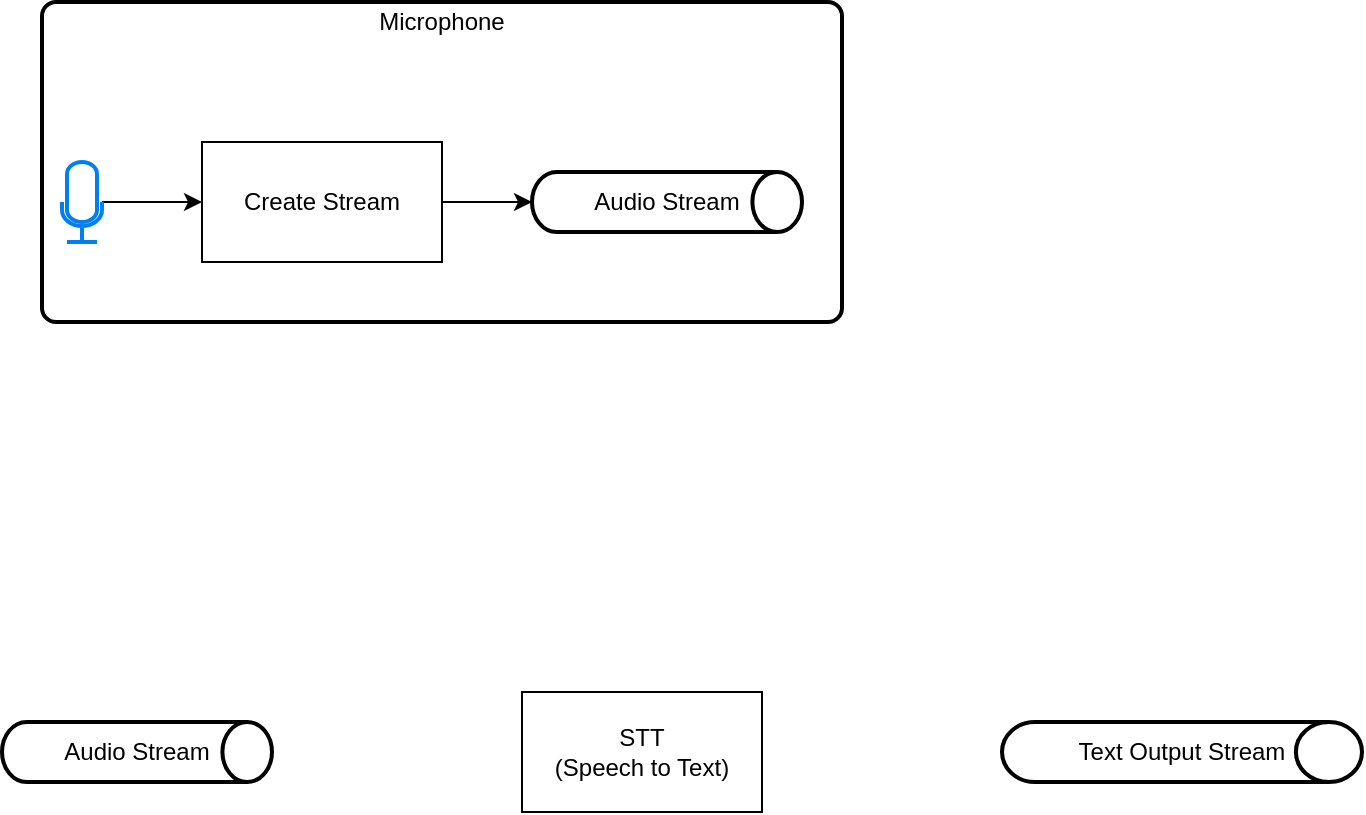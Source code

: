<mxfile version="12.9.0" type="github">
  <diagram id="EU4n8WJgMkUJwz2_s7kj" name="Page-1">
    <mxGraphModel dx="868" dy="534" grid="1" gridSize="10" guides="1" tooltips="1" connect="1" arrows="1" fold="1" page="1" pageScale="1" pageWidth="850" pageHeight="1100" math="0" shadow="0">
      <root>
        <mxCell id="0" />
        <mxCell id="1" parent="0" />
        <mxCell id="9pmb0NLwyCrX7m_Y8QRh-6" value="" style="rounded=1;whiteSpace=wrap;html=1;absoluteArcSize=1;arcSize=14;strokeWidth=2;" vertex="1" parent="1">
          <mxGeometry x="80" y="80" width="400" height="160" as="geometry" />
        </mxCell>
        <mxCell id="9pmb0NLwyCrX7m_Y8QRh-3" value="" style="edgeStyle=orthogonalEdgeStyle;rounded=0;orthogonalLoop=1;jettySize=auto;html=1;" edge="1" parent="1" source="9pmb0NLwyCrX7m_Y8QRh-1" target="9pmb0NLwyCrX7m_Y8QRh-2">
          <mxGeometry relative="1" as="geometry" />
        </mxCell>
        <mxCell id="9pmb0NLwyCrX7m_Y8QRh-1" value="" style="html=1;verticalLabelPosition=bottom;align=center;labelBackgroundColor=#ffffff;verticalAlign=top;strokeWidth=2;strokeColor=#0080F0;shadow=0;dashed=0;shape=mxgraph.ios7.icons.microphone;" vertex="1" parent="1">
          <mxGeometry x="90" y="160" width="20" height="40" as="geometry" />
        </mxCell>
        <mxCell id="9pmb0NLwyCrX7m_Y8QRh-5" value="" style="edgeStyle=orthogonalEdgeStyle;rounded=0;orthogonalLoop=1;jettySize=auto;html=1;" edge="1" parent="1" source="9pmb0NLwyCrX7m_Y8QRh-2" target="9pmb0NLwyCrX7m_Y8QRh-4">
          <mxGeometry relative="1" as="geometry" />
        </mxCell>
        <mxCell id="9pmb0NLwyCrX7m_Y8QRh-2" value="Create Stream" style="rounded=0;whiteSpace=wrap;html=1;" vertex="1" parent="1">
          <mxGeometry x="160" y="150" width="120" height="60" as="geometry" />
        </mxCell>
        <mxCell id="9pmb0NLwyCrX7m_Y8QRh-4" value="Audio Stream" style="strokeWidth=2;html=1;shape=mxgraph.flowchart.direct_data;whiteSpace=wrap;labelPosition=center;verticalLabelPosition=middle;align=center;verticalAlign=middle;" vertex="1" parent="1">
          <mxGeometry x="325" y="165" width="135" height="30" as="geometry" />
        </mxCell>
        <mxCell id="9pmb0NLwyCrX7m_Y8QRh-7" value="Microphone" style="text;html=1;strokeColor=none;fillColor=none;align=center;verticalAlign=middle;whiteSpace=wrap;rounded=0;" vertex="1" parent="1">
          <mxGeometry x="80" y="80" width="400" height="20" as="geometry" />
        </mxCell>
        <mxCell id="9pmb0NLwyCrX7m_Y8QRh-10" value="Text Output Stream" style="strokeWidth=2;html=1;shape=mxgraph.flowchart.direct_data;whiteSpace=wrap;labelPosition=center;verticalLabelPosition=middle;align=center;verticalAlign=middle;" vertex="1" parent="1">
          <mxGeometry x="560" y="440" width="180" height="30" as="geometry" />
        </mxCell>
        <mxCell id="9pmb0NLwyCrX7m_Y8QRh-11" value="Audio Stream" style="strokeWidth=2;html=1;shape=mxgraph.flowchart.direct_data;whiteSpace=wrap;labelPosition=center;verticalLabelPosition=middle;align=center;verticalAlign=middle;" vertex="1" parent="1">
          <mxGeometry x="60" y="440" width="135" height="30" as="geometry" />
        </mxCell>
        <mxCell id="9pmb0NLwyCrX7m_Y8QRh-12" value="STT&lt;br&gt;(Speech to Text)" style="rounded=0;whiteSpace=wrap;html=1;" vertex="1" parent="1">
          <mxGeometry x="320" y="425" width="120" height="60" as="geometry" />
        </mxCell>
      </root>
    </mxGraphModel>
  </diagram>
</mxfile>
